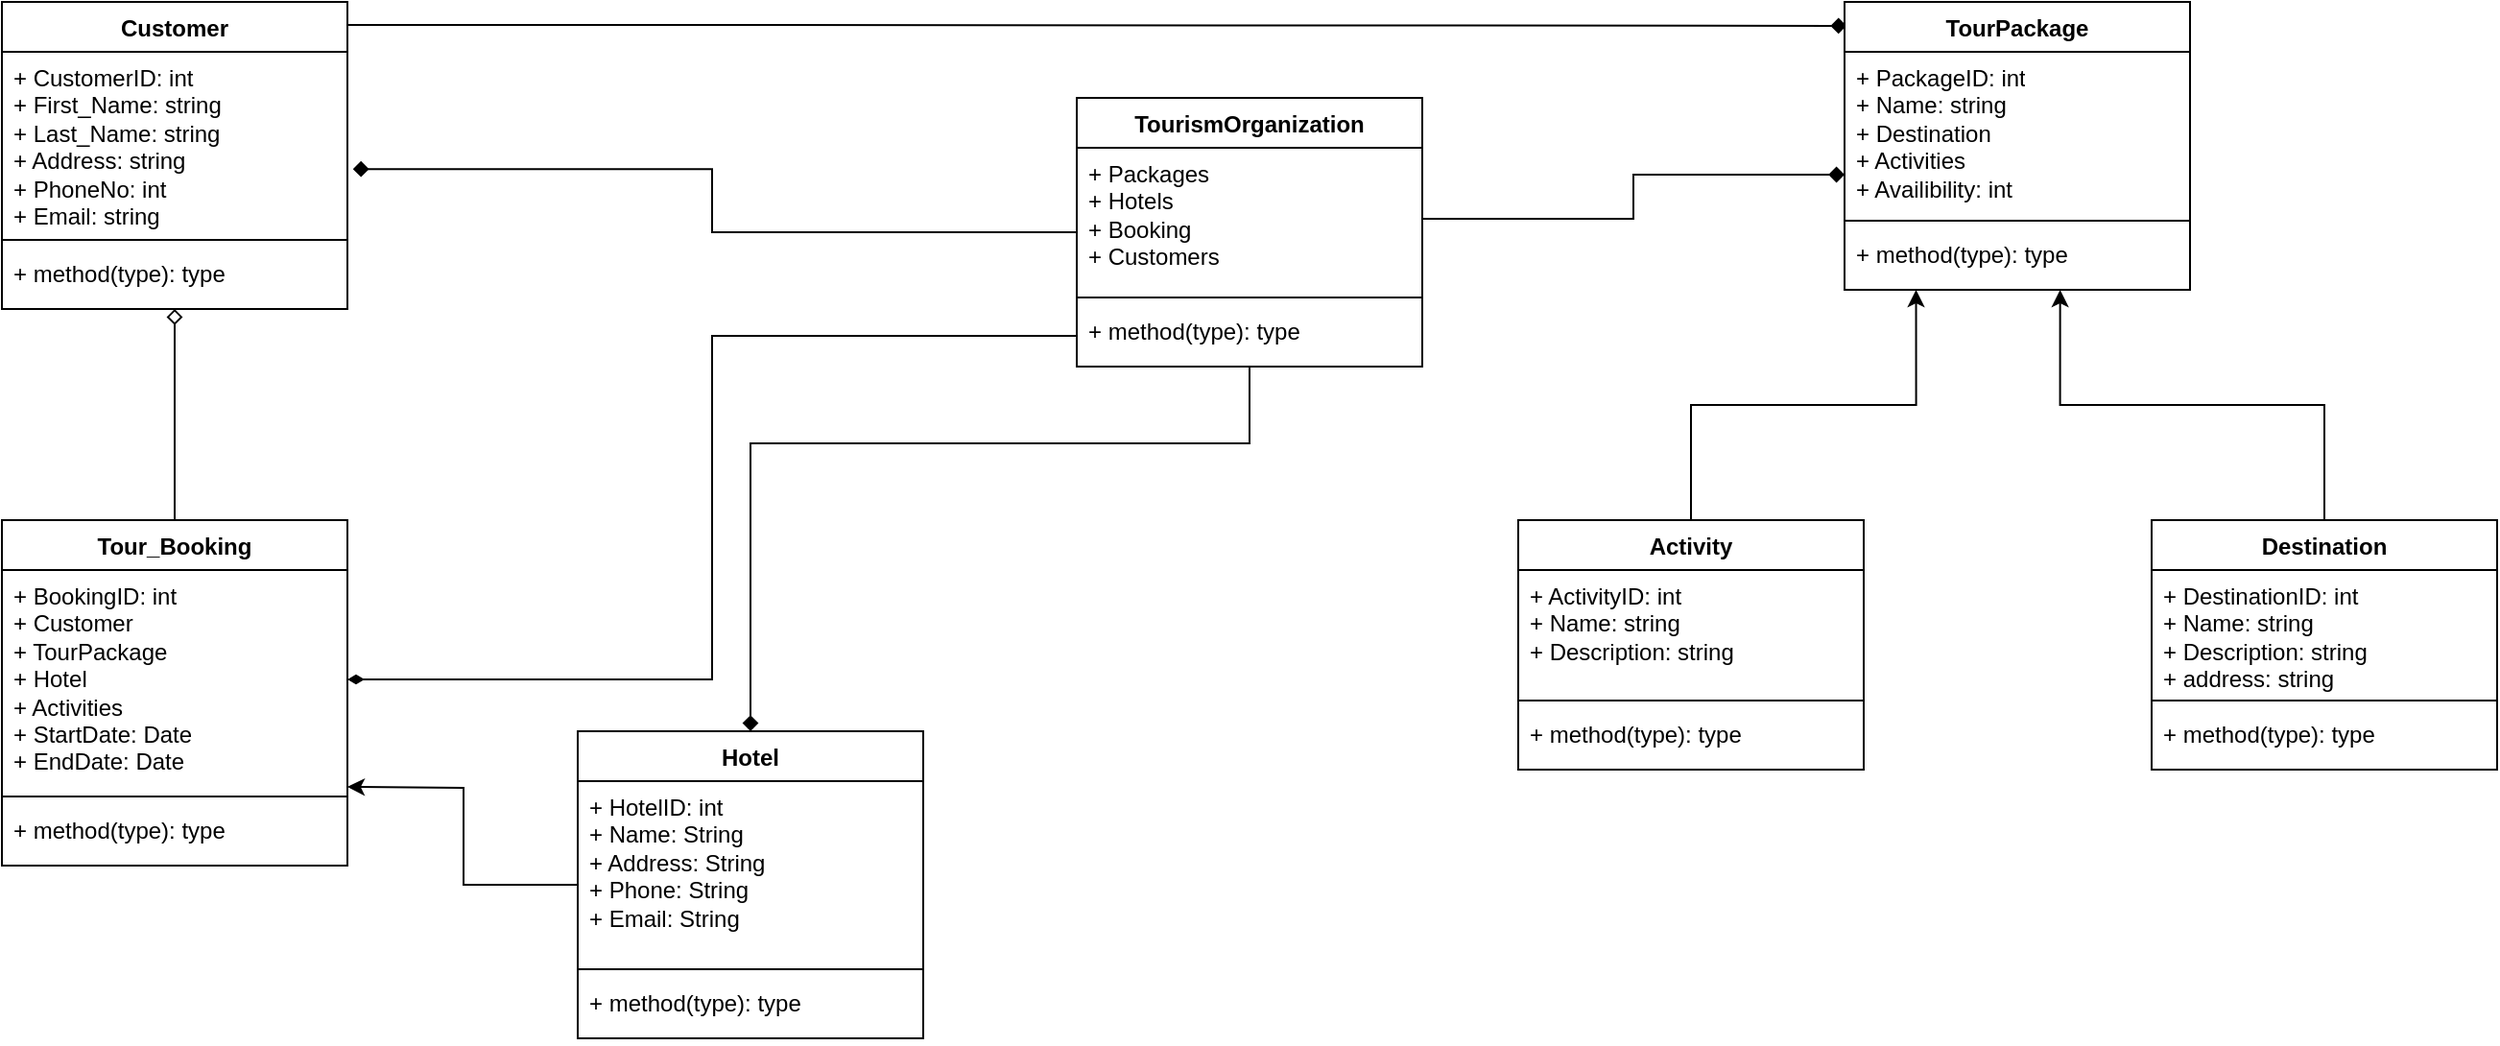 <mxfile version="21.3.2" type="github">
  <diagram name="Page-1" id="bnu2dSghorLNrWTK2V-a">
    <mxGraphModel dx="1629" dy="898" grid="1" gridSize="10" guides="1" tooltips="1" connect="1" arrows="1" fold="1" page="1" pageScale="1" pageWidth="1169" pageHeight="827" math="0" shadow="0">
      <root>
        <mxCell id="0" />
        <mxCell id="1" parent="0" />
        <mxCell id="KHNytJC65dDUJxfTVJpx-35" style="edgeStyle=orthogonalEdgeStyle;rounded=0;orthogonalLoop=1;jettySize=auto;html=1;entryX=0.006;entryY=0.083;entryDx=0;entryDy=0;entryPerimeter=0;endArrow=diamond;endFill=1;" edge="1" parent="1" source="KHNytJC65dDUJxfTVJpx-1" target="KHNytJC65dDUJxfTVJpx-18">
          <mxGeometry relative="1" as="geometry">
            <Array as="points">
              <mxPoint x="500" y="92" />
              <mxPoint x="500" y="92" />
            </Array>
          </mxGeometry>
        </mxCell>
        <mxCell id="KHNytJC65dDUJxfTVJpx-1" value="Customer" style="swimlane;fontStyle=1;align=center;verticalAlign=top;childLayout=stackLayout;horizontal=1;startSize=26;horizontalStack=0;resizeParent=1;resizeParentMax=0;resizeLast=0;collapsible=1;marginBottom=0;whiteSpace=wrap;html=1;" vertex="1" parent="1">
          <mxGeometry x="100" y="80" width="180" height="160" as="geometry">
            <mxRectangle x="100" y="80" width="100" height="30" as="alternateBounds" />
          </mxGeometry>
        </mxCell>
        <mxCell id="KHNytJC65dDUJxfTVJpx-2" value="+ CustomerID: int&lt;br&gt;+ First_Name: string&lt;br&gt;+ Last_Name: string&lt;br&gt;+ Address: string&lt;br&gt;+ PhoneNo: int&lt;br&gt;+ Email: string" style="text;strokeColor=none;fillColor=none;align=left;verticalAlign=top;spacingLeft=4;spacingRight=4;overflow=hidden;rotatable=0;points=[[0,0.5],[1,0.5]];portConstraint=eastwest;whiteSpace=wrap;html=1;" vertex="1" parent="KHNytJC65dDUJxfTVJpx-1">
          <mxGeometry y="26" width="180" height="94" as="geometry" />
        </mxCell>
        <mxCell id="KHNytJC65dDUJxfTVJpx-3" value="" style="line;strokeWidth=1;fillColor=none;align=left;verticalAlign=middle;spacingTop=-1;spacingLeft=3;spacingRight=3;rotatable=0;labelPosition=right;points=[];portConstraint=eastwest;strokeColor=inherit;" vertex="1" parent="KHNytJC65dDUJxfTVJpx-1">
          <mxGeometry y="120" width="180" height="8" as="geometry" />
        </mxCell>
        <mxCell id="KHNytJC65dDUJxfTVJpx-4" value="+ method(type): type" style="text;strokeColor=none;fillColor=none;align=left;verticalAlign=top;spacingLeft=4;spacingRight=4;overflow=hidden;rotatable=0;points=[[0,0.5],[1,0.5]];portConstraint=eastwest;whiteSpace=wrap;html=1;" vertex="1" parent="KHNytJC65dDUJxfTVJpx-1">
          <mxGeometry y="128" width="180" height="32" as="geometry" />
        </mxCell>
        <mxCell id="KHNytJC65dDUJxfTVJpx-30" style="edgeStyle=orthogonalEdgeStyle;rounded=0;orthogonalLoop=1;jettySize=auto;html=1;entryX=0.5;entryY=1;entryDx=0;entryDy=0;entryPerimeter=0;endArrow=diamond;endFill=0;" edge="1" parent="1" source="KHNytJC65dDUJxfTVJpx-5" target="KHNytJC65dDUJxfTVJpx-4">
          <mxGeometry relative="1" as="geometry" />
        </mxCell>
        <mxCell id="KHNytJC65dDUJxfTVJpx-5" value="Tour_Booking" style="swimlane;fontStyle=1;align=center;verticalAlign=top;childLayout=stackLayout;horizontal=1;startSize=26;horizontalStack=0;resizeParent=1;resizeParentMax=0;resizeLast=0;collapsible=1;marginBottom=0;whiteSpace=wrap;html=1;" vertex="1" parent="1">
          <mxGeometry x="100" y="350" width="180" height="180" as="geometry">
            <mxRectangle x="100" y="80" width="100" height="30" as="alternateBounds" />
          </mxGeometry>
        </mxCell>
        <mxCell id="KHNytJC65dDUJxfTVJpx-6" value="+ BookingID: int&lt;br&gt;+ Customer&lt;br&gt;+ TourPackage&lt;br&gt;+ Hotel&lt;br&gt;+ Activities&lt;br&gt;+ StartDate: Date&lt;br&gt;+ EndDate: Date" style="text;strokeColor=none;fillColor=none;align=left;verticalAlign=top;spacingLeft=4;spacingRight=4;overflow=hidden;rotatable=0;points=[[0,0.5],[1,0.5]];portConstraint=eastwest;whiteSpace=wrap;html=1;" vertex="1" parent="KHNytJC65dDUJxfTVJpx-5">
          <mxGeometry y="26" width="180" height="114" as="geometry" />
        </mxCell>
        <mxCell id="KHNytJC65dDUJxfTVJpx-7" value="" style="line;strokeWidth=1;fillColor=none;align=left;verticalAlign=middle;spacingTop=-1;spacingLeft=3;spacingRight=3;rotatable=0;labelPosition=right;points=[];portConstraint=eastwest;strokeColor=inherit;" vertex="1" parent="KHNytJC65dDUJxfTVJpx-5">
          <mxGeometry y="140" width="180" height="8" as="geometry" />
        </mxCell>
        <mxCell id="KHNytJC65dDUJxfTVJpx-8" value="+ method(type): type" style="text;strokeColor=none;fillColor=none;align=left;verticalAlign=top;spacingLeft=4;spacingRight=4;overflow=hidden;rotatable=0;points=[[0,0.5],[1,0.5]];portConstraint=eastwest;whiteSpace=wrap;html=1;" vertex="1" parent="KHNytJC65dDUJxfTVJpx-5">
          <mxGeometry y="148" width="180" height="32" as="geometry" />
        </mxCell>
        <mxCell id="KHNytJC65dDUJxfTVJpx-38" style="edgeStyle=orthogonalEdgeStyle;rounded=0;orthogonalLoop=1;jettySize=auto;html=1;" edge="1" parent="1" source="KHNytJC65dDUJxfTVJpx-10">
          <mxGeometry relative="1" as="geometry">
            <mxPoint x="280" y="489" as="targetPoint" />
          </mxGeometry>
        </mxCell>
        <mxCell id="KHNytJC65dDUJxfTVJpx-10" value="Hotel" style="swimlane;fontStyle=1;align=center;verticalAlign=top;childLayout=stackLayout;horizontal=1;startSize=26;horizontalStack=0;resizeParent=1;resizeParentMax=0;resizeLast=0;collapsible=1;marginBottom=0;whiteSpace=wrap;html=1;" vertex="1" parent="1">
          <mxGeometry x="400" y="460" width="180" height="160" as="geometry">
            <mxRectangle x="100" y="80" width="100" height="30" as="alternateBounds" />
          </mxGeometry>
        </mxCell>
        <mxCell id="KHNytJC65dDUJxfTVJpx-11" value="+ HotelID: int&lt;br&gt;+ Name: String&lt;br&gt;+ Address: String&lt;br&gt;+ Phone: String&lt;br&gt;+ Email: String&lt;br&gt;" style="text;strokeColor=none;fillColor=none;align=left;verticalAlign=top;spacingLeft=4;spacingRight=4;overflow=hidden;rotatable=0;points=[[0,0.5],[1,0.5]];portConstraint=eastwest;whiteSpace=wrap;html=1;" vertex="1" parent="KHNytJC65dDUJxfTVJpx-10">
          <mxGeometry y="26" width="180" height="94" as="geometry" />
        </mxCell>
        <mxCell id="KHNytJC65dDUJxfTVJpx-12" value="" style="line;strokeWidth=1;fillColor=none;align=left;verticalAlign=middle;spacingTop=-1;spacingLeft=3;spacingRight=3;rotatable=0;labelPosition=right;points=[];portConstraint=eastwest;strokeColor=inherit;" vertex="1" parent="KHNytJC65dDUJxfTVJpx-10">
          <mxGeometry y="120" width="180" height="8" as="geometry" />
        </mxCell>
        <mxCell id="KHNytJC65dDUJxfTVJpx-13" value="+ method(type): type" style="text;strokeColor=none;fillColor=none;align=left;verticalAlign=top;spacingLeft=4;spacingRight=4;overflow=hidden;rotatable=0;points=[[0,0.5],[1,0.5]];portConstraint=eastwest;whiteSpace=wrap;html=1;" vertex="1" parent="KHNytJC65dDUJxfTVJpx-10">
          <mxGeometry y="128" width="180" height="32" as="geometry" />
        </mxCell>
        <mxCell id="KHNytJC65dDUJxfTVJpx-32" style="edgeStyle=orthogonalEdgeStyle;rounded=0;orthogonalLoop=1;jettySize=auto;html=1;entryX=1.016;entryY=0.65;entryDx=0;entryDy=0;entryPerimeter=0;endArrow=diamond;endFill=1;" edge="1" parent="1" source="KHNytJC65dDUJxfTVJpx-14" target="KHNytJC65dDUJxfTVJpx-2">
          <mxGeometry relative="1" as="geometry" />
        </mxCell>
        <mxCell id="KHNytJC65dDUJxfTVJpx-36" style="edgeStyle=orthogonalEdgeStyle;rounded=0;orthogonalLoop=1;jettySize=auto;html=1;entryX=1;entryY=0.5;entryDx=0;entryDy=0;exitX=0;exitY=0.5;exitDx=0;exitDy=0;endArrow=diamondThin;endFill=1;" edge="1" parent="1" source="KHNytJC65dDUJxfTVJpx-17" target="KHNytJC65dDUJxfTVJpx-6">
          <mxGeometry relative="1" as="geometry" />
        </mxCell>
        <mxCell id="KHNytJC65dDUJxfTVJpx-37" style="edgeStyle=orthogonalEdgeStyle;rounded=0;orthogonalLoop=1;jettySize=auto;html=1;entryX=0.5;entryY=0;entryDx=0;entryDy=0;endArrow=diamond;endFill=1;" edge="1" parent="1" source="KHNytJC65dDUJxfTVJpx-14" target="KHNytJC65dDUJxfTVJpx-10">
          <mxGeometry relative="1" as="geometry">
            <Array as="points">
              <mxPoint x="750" y="310" />
              <mxPoint x="490" y="310" />
            </Array>
          </mxGeometry>
        </mxCell>
        <mxCell id="KHNytJC65dDUJxfTVJpx-14" value="TourismOrganization" style="swimlane;fontStyle=1;align=center;verticalAlign=top;childLayout=stackLayout;horizontal=1;startSize=26;horizontalStack=0;resizeParent=1;resizeParentMax=0;resizeLast=0;collapsible=1;marginBottom=0;whiteSpace=wrap;html=1;" vertex="1" parent="1">
          <mxGeometry x="660" y="130" width="180" height="140" as="geometry">
            <mxRectangle x="100" y="80" width="100" height="30" as="alternateBounds" />
          </mxGeometry>
        </mxCell>
        <mxCell id="KHNytJC65dDUJxfTVJpx-15" value="+ Packages&lt;br&gt;+ Hotels&lt;br&gt;+ Booking&lt;br&gt;+ Customers&lt;br&gt;" style="text;strokeColor=none;fillColor=none;align=left;verticalAlign=top;spacingLeft=4;spacingRight=4;overflow=hidden;rotatable=0;points=[[0,0.5],[1,0.5]];portConstraint=eastwest;whiteSpace=wrap;html=1;" vertex="1" parent="KHNytJC65dDUJxfTVJpx-14">
          <mxGeometry y="26" width="180" height="74" as="geometry" />
        </mxCell>
        <mxCell id="KHNytJC65dDUJxfTVJpx-16" value="" style="line;strokeWidth=1;fillColor=none;align=left;verticalAlign=middle;spacingTop=-1;spacingLeft=3;spacingRight=3;rotatable=0;labelPosition=right;points=[];portConstraint=eastwest;strokeColor=inherit;" vertex="1" parent="KHNytJC65dDUJxfTVJpx-14">
          <mxGeometry y="100" width="180" height="8" as="geometry" />
        </mxCell>
        <mxCell id="KHNytJC65dDUJxfTVJpx-17" value="+ method(type): type" style="text;strokeColor=none;fillColor=none;align=left;verticalAlign=top;spacingLeft=4;spacingRight=4;overflow=hidden;rotatable=0;points=[[0,0.5],[1,0.5]];portConstraint=eastwest;whiteSpace=wrap;html=1;" vertex="1" parent="KHNytJC65dDUJxfTVJpx-14">
          <mxGeometry y="108" width="180" height="32" as="geometry" />
        </mxCell>
        <mxCell id="KHNytJC65dDUJxfTVJpx-18" value="TourPackage" style="swimlane;fontStyle=1;align=center;verticalAlign=top;childLayout=stackLayout;horizontal=1;startSize=26;horizontalStack=0;resizeParent=1;resizeParentMax=0;resizeLast=0;collapsible=1;marginBottom=0;whiteSpace=wrap;html=1;" vertex="1" parent="1">
          <mxGeometry x="1060" y="80" width="180" height="150" as="geometry">
            <mxRectangle x="100" y="80" width="100" height="30" as="alternateBounds" />
          </mxGeometry>
        </mxCell>
        <mxCell id="KHNytJC65dDUJxfTVJpx-19" value="+ PackageID: int&lt;br&gt;+ Name: string&lt;br&gt;+ Destination&lt;br&gt;+ Activities&lt;br&gt;+ Availibility: int" style="text;strokeColor=none;fillColor=none;align=left;verticalAlign=top;spacingLeft=4;spacingRight=4;overflow=hidden;rotatable=0;points=[[0,0.5],[1,0.5]];portConstraint=eastwest;whiteSpace=wrap;html=1;" vertex="1" parent="KHNytJC65dDUJxfTVJpx-18">
          <mxGeometry y="26" width="180" height="84" as="geometry" />
        </mxCell>
        <mxCell id="KHNytJC65dDUJxfTVJpx-20" value="" style="line;strokeWidth=1;fillColor=none;align=left;verticalAlign=middle;spacingTop=-1;spacingLeft=3;spacingRight=3;rotatable=0;labelPosition=right;points=[];portConstraint=eastwest;strokeColor=inherit;" vertex="1" parent="KHNytJC65dDUJxfTVJpx-18">
          <mxGeometry y="110" width="180" height="8" as="geometry" />
        </mxCell>
        <mxCell id="KHNytJC65dDUJxfTVJpx-21" value="+ method(type): type" style="text;strokeColor=none;fillColor=none;align=left;verticalAlign=top;spacingLeft=4;spacingRight=4;overflow=hidden;rotatable=0;points=[[0,0.5],[1,0.5]];portConstraint=eastwest;whiteSpace=wrap;html=1;" vertex="1" parent="KHNytJC65dDUJxfTVJpx-18">
          <mxGeometry y="118" width="180" height="32" as="geometry" />
        </mxCell>
        <mxCell id="KHNytJC65dDUJxfTVJpx-39" style="edgeStyle=orthogonalEdgeStyle;rounded=0;orthogonalLoop=1;jettySize=auto;html=1;entryX=0.207;entryY=1;entryDx=0;entryDy=0;entryPerimeter=0;" edge="1" parent="1" source="KHNytJC65dDUJxfTVJpx-22" target="KHNytJC65dDUJxfTVJpx-21">
          <mxGeometry relative="1" as="geometry" />
        </mxCell>
        <mxCell id="KHNytJC65dDUJxfTVJpx-22" value="Activity" style="swimlane;fontStyle=1;align=center;verticalAlign=top;childLayout=stackLayout;horizontal=1;startSize=26;horizontalStack=0;resizeParent=1;resizeParentMax=0;resizeLast=0;collapsible=1;marginBottom=0;whiteSpace=wrap;html=1;" vertex="1" parent="1">
          <mxGeometry x="890" y="350" width="180" height="130" as="geometry">
            <mxRectangle x="100" y="80" width="100" height="30" as="alternateBounds" />
          </mxGeometry>
        </mxCell>
        <mxCell id="KHNytJC65dDUJxfTVJpx-23" value="+ ActivityID: int&lt;br&gt;+ Name: string&lt;br&gt;+ Description: string&lt;br&gt;" style="text;strokeColor=none;fillColor=none;align=left;verticalAlign=top;spacingLeft=4;spacingRight=4;overflow=hidden;rotatable=0;points=[[0,0.5],[1,0.5]];portConstraint=eastwest;whiteSpace=wrap;html=1;" vertex="1" parent="KHNytJC65dDUJxfTVJpx-22">
          <mxGeometry y="26" width="180" height="64" as="geometry" />
        </mxCell>
        <mxCell id="KHNytJC65dDUJxfTVJpx-24" value="" style="line;strokeWidth=1;fillColor=none;align=left;verticalAlign=middle;spacingTop=-1;spacingLeft=3;spacingRight=3;rotatable=0;labelPosition=right;points=[];portConstraint=eastwest;strokeColor=inherit;" vertex="1" parent="KHNytJC65dDUJxfTVJpx-22">
          <mxGeometry y="90" width="180" height="8" as="geometry" />
        </mxCell>
        <mxCell id="KHNytJC65dDUJxfTVJpx-25" value="+ method(type): type" style="text;strokeColor=none;fillColor=none;align=left;verticalAlign=top;spacingLeft=4;spacingRight=4;overflow=hidden;rotatable=0;points=[[0,0.5],[1,0.5]];portConstraint=eastwest;whiteSpace=wrap;html=1;" vertex="1" parent="KHNytJC65dDUJxfTVJpx-22">
          <mxGeometry y="98" width="180" height="32" as="geometry" />
        </mxCell>
        <mxCell id="KHNytJC65dDUJxfTVJpx-40" style="edgeStyle=orthogonalEdgeStyle;rounded=0;orthogonalLoop=1;jettySize=auto;html=1;entryX=0.624;entryY=1;entryDx=0;entryDy=0;entryPerimeter=0;" edge="1" parent="1" source="KHNytJC65dDUJxfTVJpx-26" target="KHNytJC65dDUJxfTVJpx-21">
          <mxGeometry relative="1" as="geometry" />
        </mxCell>
        <mxCell id="KHNytJC65dDUJxfTVJpx-26" value="Destination" style="swimlane;fontStyle=1;align=center;verticalAlign=top;childLayout=stackLayout;horizontal=1;startSize=26;horizontalStack=0;resizeParent=1;resizeParentMax=0;resizeLast=0;collapsible=1;marginBottom=0;whiteSpace=wrap;html=1;" vertex="1" parent="1">
          <mxGeometry x="1220" y="350" width="180" height="130" as="geometry">
            <mxRectangle x="100" y="80" width="100" height="30" as="alternateBounds" />
          </mxGeometry>
        </mxCell>
        <mxCell id="KHNytJC65dDUJxfTVJpx-27" value="+ DestinationID: int&lt;br&gt;+ Name: string&lt;br&gt;+ Description: string&lt;br&gt;+ address: string" style="text;strokeColor=none;fillColor=none;align=left;verticalAlign=top;spacingLeft=4;spacingRight=4;overflow=hidden;rotatable=0;points=[[0,0.5],[1,0.5]];portConstraint=eastwest;whiteSpace=wrap;html=1;" vertex="1" parent="KHNytJC65dDUJxfTVJpx-26">
          <mxGeometry y="26" width="180" height="64" as="geometry" />
        </mxCell>
        <mxCell id="KHNytJC65dDUJxfTVJpx-28" value="" style="line;strokeWidth=1;fillColor=none;align=left;verticalAlign=middle;spacingTop=-1;spacingLeft=3;spacingRight=3;rotatable=0;labelPosition=right;points=[];portConstraint=eastwest;strokeColor=inherit;" vertex="1" parent="KHNytJC65dDUJxfTVJpx-26">
          <mxGeometry y="90" width="180" height="8" as="geometry" />
        </mxCell>
        <mxCell id="KHNytJC65dDUJxfTVJpx-29" value="+ method(type): type" style="text;strokeColor=none;fillColor=none;align=left;verticalAlign=top;spacingLeft=4;spacingRight=4;overflow=hidden;rotatable=0;points=[[0,0.5],[1,0.5]];portConstraint=eastwest;whiteSpace=wrap;html=1;" vertex="1" parent="KHNytJC65dDUJxfTVJpx-26">
          <mxGeometry y="98" width="180" height="32" as="geometry" />
        </mxCell>
        <mxCell id="KHNytJC65dDUJxfTVJpx-33" style="edgeStyle=orthogonalEdgeStyle;rounded=0;orthogonalLoop=1;jettySize=auto;html=1;entryX=0;entryY=0.762;entryDx=0;entryDy=0;entryPerimeter=0;endArrow=diamond;endFill=1;" edge="1" parent="1" source="KHNytJC65dDUJxfTVJpx-15" target="KHNytJC65dDUJxfTVJpx-19">
          <mxGeometry relative="1" as="geometry" />
        </mxCell>
      </root>
    </mxGraphModel>
  </diagram>
</mxfile>
